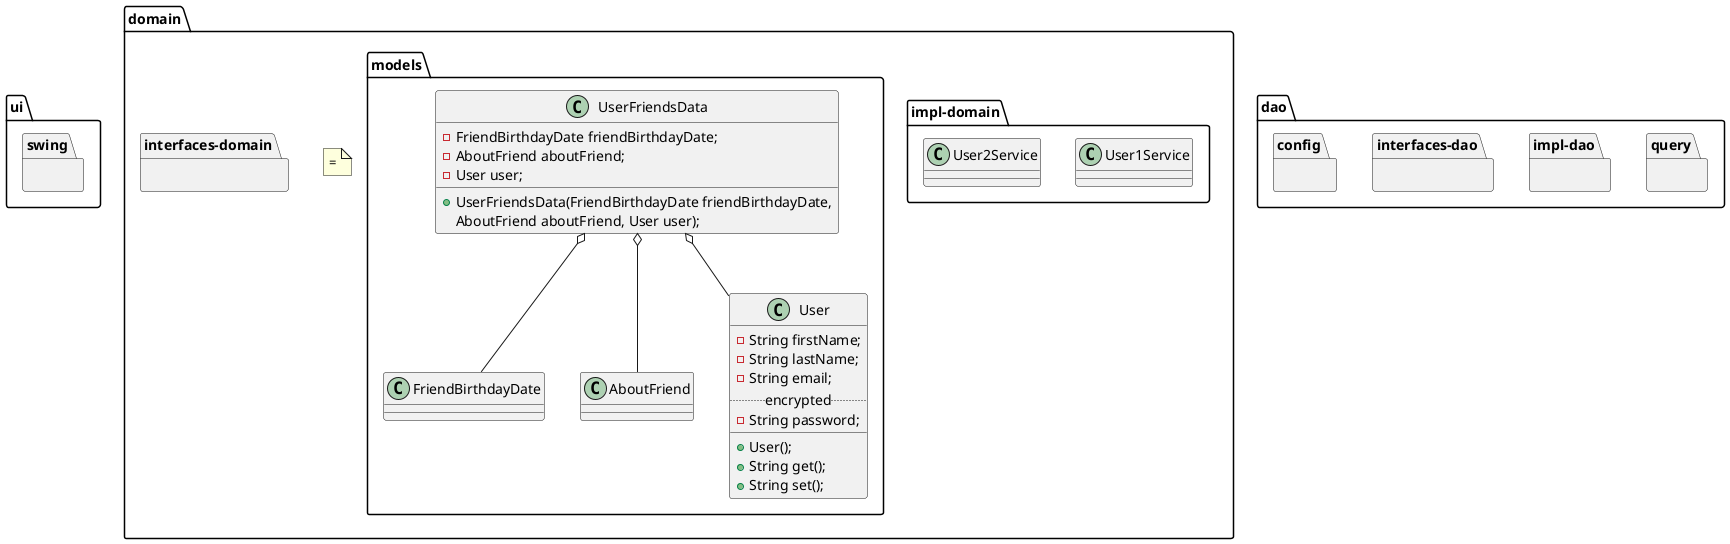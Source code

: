 @startuml
'https://plantuml.com/sequence-diagram

package "ui" {
    package "swing" {

    }
}

package "domain" {

    package "impl-domain" {
        class User1Service {

        }

        class User2Service {

        }
    }

    package "interfaces-domain" {

    }

    package "models" {
        UserFriendsData o-- FriendBirthdayDate
        UserFriendsData o-- AboutFriend
        UserFriendsData o-- User

        class User {
        -String firstName;
        -String lastName;
        -String email;
        .. encrypted ..
        -String password;
        __
        +User();
        +String get();
        +String set();
        }

        class UserFriendsData {
        -FriendBirthdayDate friendBirthdayDate;
        -AboutFriend aboutFriend;
        -User user;
        __
        +UserFriendsData(FriendBirthdayDate friendBirthdayDate,
        AboutFriend aboutFriend, User user);
        }

        class FriendBirthdayDate {
        }

        class AboutFriend {
        }
    }

    note "=" as N2

}

package "dao" {

    package "query" {

    }

    package "impl-dao" {

    }

    package "interfaces-dao" {

    }

    package "config" {

    }

}


@enduml